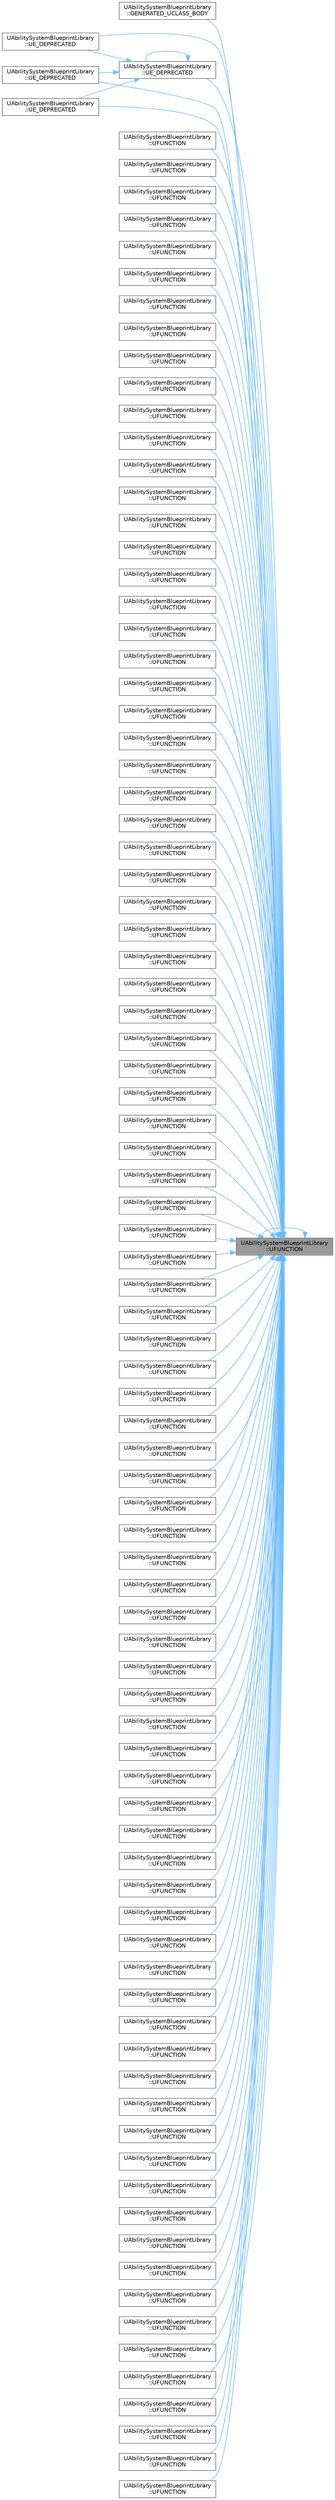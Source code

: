 digraph "UAbilitySystemBlueprintLibrary::UFUNCTION"
{
 // INTERACTIVE_SVG=YES
 // LATEX_PDF_SIZE
  bgcolor="transparent";
  edge [fontname=Helvetica,fontsize=10,labelfontname=Helvetica,labelfontsize=10];
  node [fontname=Helvetica,fontsize=10,shape=box,height=0.2,width=0.4];
  rankdir="RL";
  Node1 [id="Node000001",label="UAbilitySystemBlueprintLibrary\l::UFUNCTION",height=0.2,width=0.4,color="gray40", fillcolor="grey60", style="filled", fontcolor="black",tooltip="This function can be used to trigger an ability on the actor in question with useful payload data."];
  Node1 -> Node2 [id="edge1_Node000001_Node000002",dir="back",color="steelblue1",style="solid",tooltip=" "];
  Node2 [id="Node000002",label="UAbilitySystemBlueprintLibrary\l::GENERATED_UCLASS_BODY",height=0.2,width=0.4,color="grey40", fillcolor="white", style="filled",URL="$da/d9d/classUAbilitySystemBlueprintLibrary.html#ad566eababe5eaa3307d86f24308e0498",tooltip="Tries to find an ability system component on the actor, will use AbilitySystemInterface or fall back ..."];
  Node1 -> Node3 [id="edge2_Node000001_Node000003",dir="back",color="steelblue1",style="solid",tooltip=" "];
  Node3 [id="Node000003",label="UAbilitySystemBlueprintLibrary\l::UE_DEPRECATED",height=0.2,width=0.4,color="grey40", fillcolor="white", style="filled",URL="$da/d9d/classUAbilitySystemBlueprintLibrary.html#a99a570c46d326ab95320123e9ef4ddaf",tooltip="Adds LinkedGameplayEffect to SpecHandles."];
  Node1 -> Node4 [id="edge3_Node000001_Node000004",dir="back",color="steelblue1",style="solid",tooltip=" "];
  Node4 [id="Node000004",label="UAbilitySystemBlueprintLibrary\l::UE_DEPRECATED",height=0.2,width=0.4,color="grey40", fillcolor="white", style="filled",URL="$da/d9d/classUAbilitySystemBlueprintLibrary.html#afe87dbd8592739f24f4e5cad8984240e",tooltip="Adds LinkedGameplayEffectSpec to SpecHandles."];
  Node1 -> Node5 [id="edge4_Node000001_Node000005",dir="back",color="steelblue1",style="solid",tooltip=" "];
  Node5 [id="Node000005",label="UAbilitySystemBlueprintLibrary\l::UE_DEPRECATED",height=0.2,width=0.4,color="grey40", fillcolor="white", style="filled",URL="$da/d9d/classUAbilitySystemBlueprintLibrary.html#aa4ac486202db296286f0ad7d5689206b",tooltip="Returns handles for all Linked GE Specs that SpecHandle may apply."];
  Node1 -> Node6 [id="edge5_Node000001_Node000006",dir="back",color="steelblue1",style="solid",tooltip=" "];
  Node6 [id="Node000006",label="UAbilitySystemBlueprintLibrary\l::UE_DEPRECATED",height=0.2,width=0.4,color="grey40", fillcolor="white", style="filled",URL="$da/d9d/classUAbilitySystemBlueprintLibrary.html#a921dc6a242519c939076e4bb37f01d67",tooltip="Create a spec handle, filling out all fields."];
  Node6 -> Node3 [id="edge6_Node000006_Node000003",dir="back",color="steelblue1",style="solid",tooltip=" "];
  Node6 -> Node4 [id="edge7_Node000006_Node000004",dir="back",color="steelblue1",style="solid",tooltip=" "];
  Node6 -> Node5 [id="edge8_Node000006_Node000005",dir="back",color="steelblue1",style="solid",tooltip=" "];
  Node6 -> Node6 [id="edge9_Node000006_Node000006",dir="back",color="steelblue1",style="solid",tooltip=" "];
  Node1 -> Node7 [id="edge10_Node000001_Node000007",dir="back",color="steelblue1",style="solid",tooltip=" "];
  Node7 [id="Node000007",label="UAbilitySystemBlueprintLibrary\l::UFUNCTION",height=0.2,width=0.4,color="grey40", fillcolor="white", style="filled",URL="$da/d9d/classUAbilitySystemBlueprintLibrary.html#acb45907dc9b61cfd7dc3bffb4fe869c2",tooltip="Simple inequality operator for gameplay attributes."];
  Node1 -> Node8 [id="edge11_Node000001_Node000008",dir="back",color="steelblue1",style="solid",tooltip=" "];
  Node8 [id="Node000008",label="UAbilitySystemBlueprintLibrary\l::UFUNCTION",height=0.2,width=0.4,color="grey40", fillcolor="white", style="filled",URL="$da/d9d/classUAbilitySystemBlueprintLibrary.html#a57e228a9a7e11e5ab9b69172f08f0fdd",tooltip="Create a spec handle, filling out all fields."];
  Node1 -> Node9 [id="edge12_Node000001_Node000009",dir="back",color="steelblue1",style="solid",tooltip=" "];
  Node9 [id="Node000009",label="UAbilitySystemBlueprintLibrary\l::UFUNCTION",height=0.2,width=0.4,color="grey40", fillcolor="white", style="filled",URL="$da/d9d/classUAbilitySystemBlueprintLibrary.html#a8f3e9184454b1981394785eb8abb1964",tooltip="Returns actor stored in the Effect Context used by this cue."];
  Node1 -> Node10 [id="edge13_Node000001_Node000010",dir="back",color="steelblue1",style="solid",tooltip=" "];
  Node10 [id="Node000010",label="UAbilitySystemBlueprintLibrary\l::UFUNCTION",height=0.2,width=0.4,color="grey40", fillcolor="white", style="filled",URL="$da/d9d/classUAbilitySystemBlueprintLibrary.html#a9def0621fc1a59ed28e98577a5ca0b24",tooltip="Gets the instigating actor (that holds the ability system component) of the GameplayCue."];
  Node1 -> Node11 [id="edge14_Node000001_Node000011",dir="back",color="steelblue1",style="solid",tooltip=" "];
  Node11 [id="Node000011",label="UAbilitySystemBlueprintLibrary\l::UFUNCTION",height=0.2,width=0.4,color="grey40", fillcolor="white", style="filled",URL="$da/d9d/classUAbilitySystemBlueprintLibrary.html#ab7b5797ae98fd5a55d3bbb124d1f97ee",tooltip="Manually adds a set of tags to a given actor, and optionally replicates them."];
  Node1 -> Node12 [id="edge15_Node000001_Node000012",dir="back",color="steelblue1",style="solid",tooltip=" "];
  Node12 [id="Node000012",label="UAbilitySystemBlueprintLibrary\l::UFUNCTION",height=0.2,width=0.4,color="grey40", fillcolor="white", style="filled",URL="$da/d9d/classUAbilitySystemBlueprintLibrary.html#a284dbb8d38c34f9d214351e5e2be8f3c",tooltip="Returns true if the aggregated source and target tags from the effect spec meets the tag requirements..."];
  Node1 -> Node13 [id="edge16_Node000001_Node000013",dir="back",color="steelblue1",style="solid",tooltip=" "];
  Node13 [id="Node000013",label="UAbilitySystemBlueprintLibrary\l::UFUNCTION",height=0.2,width=0.4,color="grey40", fillcolor="white", style="filled",URL="$da/d9d/classUAbilitySystemBlueprintLibrary.html#ab08dccec218abf6a96f713c372c14027",tooltip="Returns true if the given TargetData has the actor passed in targeted."];
  Node1 -> Node14 [id="edge17_Node000001_Node000014",dir="back",color="steelblue1",style="solid",tooltip=" "];
  Node14 [id="Node000014",label="UAbilitySystemBlueprintLibrary\l::UFUNCTION",height=0.2,width=0.4,color="grey40", fillcolor="white", style="filled",URL="$da/d9d/classUAbilitySystemBlueprintLibrary.html#a63b4bb69138226e5cfd15c67ad32d459",tooltip="Gets the best normalized effect direction for this gameplay cue."];
  Node1 -> Node15 [id="edge18_Node000001_Node000015",dir="back",color="steelblue1",style="solid",tooltip=" "];
  Node15 [id="Node000015",label="UAbilitySystemBlueprintLibrary\l::UFUNCTION",height=0.2,width=0.4,color="grey40", fillcolor="white", style="filled",URL="$da/d9d/classUAbilitySystemBlueprintLibrary.html#ae80a3a0781e2ff23260771ff2a609ca9",tooltip="Gets the best end location and normal for this gameplay cue."];
  Node1 -> Node16 [id="edge19_Node000001_Node000016",dir="back",color="steelblue1",style="solid",tooltip=" "];
  Node16 [id="Node000016",label="UAbilitySystemBlueprintLibrary\l::UFUNCTION",height=0.2,width=0.4,color="grey40", fillcolor="white", style="filled",URL="$da/d9d/classUAbilitySystemBlueprintLibrary.html#a7b965b3865bbd86575328ec4e8ee189a",tooltip="Checks if the effect context has a hit reslt stored inside."];
  Node1 -> Node17 [id="edge20_Node000001_Node000017",dir="back",color="steelblue1",style="solid",tooltip=" "];
  Node17 [id="Node000017",label="UAbilitySystemBlueprintLibrary\l::UFUNCTION",height=0.2,width=0.4,color="grey40", fillcolor="white", style="filled",URL="$da/d9d/classUAbilitySystemBlueprintLibrary.html#a2ff85fd5427fe354437a9b5e6cf7ea24",tooltip="Returns true if the ability system component that spawned this cue is locally controlled."];
  Node1 -> Node18 [id="edge21_Node000001_Node000018",dir="back",color="steelblue1",style="solid",tooltip=" "];
  Node18 [id="Node000018",label="UAbilitySystemBlueprintLibrary\l::UFUNCTION",height=0.2,width=0.4,color="grey40", fillcolor="white", style="filled",URL="$da/d9d/classUAbilitySystemBlueprintLibrary.html#ad4ed59cc1326a951ec41b2b96a373f22",tooltip="Returns true if the ability system component that spawned this cue is locally controlled and a player..."];
  Node1 -> Node19 [id="edge22_Node000001_Node000019",dir="back",color="steelblue1",style="solid",tooltip=" "];
  Node19 [id="Node000019",label="UAbilitySystemBlueprintLibrary\l::UFUNCTION",height=0.2,width=0.4,color="grey40", fillcolor="white", style="filled",URL="$da/d9d/classUAbilitySystemBlueprintLibrary.html#a35a82441d76b478fb012935fc7a2b4c0",tooltip="Returns true if the attribute actually exists."];
  Node1 -> Node20 [id="edge23_Node000001_Node000020",dir="back",color="steelblue1",style="solid",tooltip=" "];
  Node20 [id="Node000020",label="UAbilitySystemBlueprintLibrary\l::UFUNCTION",height=0.2,width=0.4,color="grey40", fillcolor="white", style="filled",URL="$da/d9d/classUAbilitySystemBlueprintLibrary.html#aee70f98d9d906585d75455e34fca630a",tooltip="Manually removes a set of tags from a given actor, with optional replication."];
  Node1 -> Node21 [id="edge24_Node000001_Node000021",dir="back",color="steelblue1",style="solid",tooltip=" "];
  Node21 [id="Node000021",label="UAbilitySystemBlueprintLibrary\l::UFUNCTION",height=0.2,width=0.4,color="grey40", fillcolor="white", style="filled",URL="$da/d9d/classUAbilitySystemBlueprintLibrary.html#a5e197f88cebc855fa49b4cfe8d859573",tooltip="Returns true if the given TargetData has at least 1 actor targeted."];
  Node1 -> Node22 [id="edge25_Node000001_Node000022",dir="back",color="steelblue1",style="solid",tooltip=" "];
  Node22 [id="Node000022",label="UAbilitySystemBlueprintLibrary\l::UFUNCTION",height=0.2,width=0.4,color="grey40", fillcolor="white", style="filled",URL="$da/d9d/classUAbilitySystemBlueprintLibrary.html#a113b547a1a56d36964ac9c1c0a5791ae",tooltip="Returns true if the target data has an end point."];
  Node1 -> Node23 [id="edge26_Node000001_Node000023",dir="back",color="steelblue1",style="solid",tooltip=" "];
  Node23 [id="Node000023",label="UAbilitySystemBlueprintLibrary\l::UFUNCTION",height=0.2,width=0.4,color="grey40", fillcolor="white", style="filled",URL="$da/d9d/classUAbilitySystemBlueprintLibrary.html#ad31ddba3ba4d462ac6c3f5e44355ffb6",tooltip="Returns true if the target data has a hit result."];
  Node1 -> Node24 [id="edge27_Node000001_Node000024",dir="back",color="steelblue1",style="solid",tooltip=" "];
  Node24 [id="Node000024",label="UAbilitySystemBlueprintLibrary\l::UFUNCTION",height=0.2,width=0.4,color="grey40", fillcolor="white", style="filled",URL="$da/d9d/classUAbilitySystemBlueprintLibrary.html#aadb7e243979c83948ad8355c04a419c0",tooltip="Returns true if the target data has an origin."];
  Node1 -> Node25 [id="edge28_Node000001_Node000025",dir="back",color="steelblue1",style="solid",tooltip=" "];
  Node25 [id="Node000025",label="UAbilitySystemBlueprintLibrary\l::UFUNCTION",height=0.2,width=0.4,color="grey40", fillcolor="white", style="filled",URL="$da/d9d/classUAbilitySystemBlueprintLibrary.html#a38df2b636e2c6fb93bdb15c5ae90540d",tooltip="Provides the Gameplay Ability object associated with an Ability Spec Handle This can be either an ins..."];
  Node1 -> Node26 [id="edge29_Node000001_Node000026",dir="back",color="steelblue1",style="solid",tooltip=" "];
  Node26 [id="Node000026",label="UAbilitySystemBlueprintLibrary\l::UFUNCTION",height=0.2,width=0.4,color="grey40", fillcolor="white", style="filled",URL="$da/d9d/classUAbilitySystemBlueprintLibrary.html#ac400823b2b9fb9d4ded7ddfd78e009ff",tooltip="Returns the Gameplay Effect CDO from an active handle."];
  Node1 -> Node27 [id="edge30_Node000001_Node000027",dir="back",color="steelblue1",style="solid",tooltip=" "];
  Node27 [id="Node000027",label="UAbilitySystemBlueprintLibrary\l::UFUNCTION",height=0.2,width=0.4,color="grey40", fillcolor="white", style="filled",URL="$da/d9d/classUAbilitySystemBlueprintLibrary.html#acb7b4919b6244ef29f50a9810681a985",tooltip="Creates single actor target data."];
  Node1 -> Node28 [id="edge31_Node000001_Node000028",dir="back",color="steelblue1",style="solid",tooltip=" "];
  Node28 [id="Node000028",label="UAbilitySystemBlueprintLibrary\l::UFUNCTION",height=0.2,width=0.4,color="grey40", fillcolor="white", style="filled",URL="$da/d9d/classUAbilitySystemBlueprintLibrary.html#a5d0d677754ce429982177a67451a182b",tooltip="Creates actor array target data."];
  Node1 -> Node29 [id="edge32_Node000001_Node000029",dir="back",color="steelblue1",style="solid",tooltip=" "];
  Node29 [id="Node000029",label="UAbilitySystemBlueprintLibrary\l::UFUNCTION",height=0.2,width=0.4,color="grey40", fillcolor="white", style="filled",URL="$da/d9d/classUAbilitySystemBlueprintLibrary.html#ae25846822084394c7f14f2906f0a0515",tooltip="Creates a target data with a single hit result."];
  Node1 -> Node30 [id="edge33_Node000001_Node000030",dir="back",color="steelblue1",style="solid",tooltip=" "];
  Node30 [id="Node000030",label="UAbilitySystemBlueprintLibrary\l::UFUNCTION",height=0.2,width=0.4,color="grey40", fillcolor="white", style="filled",URL="$da/d9d/classUAbilitySystemBlueprintLibrary.html#a5867c148ebaaacb0b51bbd172883b5c8",tooltip="Creates a target data with a source and destination location."];
  Node1 -> Node31 [id="edge34_Node000001_Node000031",dir="back",color="steelblue1",style="solid",tooltip=" "];
  Node31 [id="Node000031",label="UAbilitySystemBlueprintLibrary\l::UFUNCTION",height=0.2,width=0.4,color="grey40", fillcolor="white", style="filled",URL="$da/d9d/classUAbilitySystemBlueprintLibrary.html#a5bbb79c6291d7dba61030a60265354ea",tooltip="Copies targets from HandleToAdd to TargetHandle."];
  Node1 -> Node32 [id="edge35_Node000001_Node000032",dir="back",color="steelblue1",style="solid",tooltip=" "];
  Node32 [id="Node000032",label="UAbilitySystemBlueprintLibrary\l::UFUNCTION",height=0.2,width=0.4,color="grey40", fillcolor="white", style="filled",URL="$da/d9d/classUAbilitySystemBlueprintLibrary.html#a733a5c30ad89ebbdd632165aa696781a",tooltip="Create a new target data handle with filtration performed on the data."];
  Node1 -> Node33 [id="edge36_Node000001_Node000033",dir="back",color="steelblue1",style="solid",tooltip=" "];
  Node33 [id="Node000033",label="UAbilitySystemBlueprintLibrary\l::UFUNCTION",height=0.2,width=0.4,color="grey40", fillcolor="white", style="filled",URL="$da/d9d/classUAbilitySystemBlueprintLibrary.html#aaeb9debad66b2d62acc6b69209160620",tooltip="Gets the GameplayEffectSpec's effect context handle."];
  Node1 -> Node34 [id="edge37_Node000001_Node000034",dir="back",color="steelblue1",style="solid",tooltip=" "];
  Node34 [id="Node000034",label="UAbilitySystemBlueprintLibrary\l::UFUNCTION",height=0.2,width=0.4,color="grey40", fillcolor="white", style="filled",URL="$da/d9d/classUAbilitySystemBlueprintLibrary.html#a3605cd6f88db98eee1bb2b009246ccb5",tooltip="Adds NewGameplayTag to this instance of the effect."];
  Node1 -> Node35 [id="edge38_Node000001_Node000035",dir="back",color="steelblue1",style="solid",tooltip=" "];
  Node35 [id="Node000035",label="UAbilitySystemBlueprintLibrary\l::UFUNCTION",height=0.2,width=0.4,color="grey40", fillcolor="white", style="filled",URL="$da/d9d/classUAbilitySystemBlueprintLibrary.html#a635b99299324ebd49105ee517c0edf69",tooltip="Adds NewGameplayTags to this instance of the effect."];
  Node1 -> Node36 [id="edge39_Node000001_Node000036",dir="back",color="steelblue1",style="solid",tooltip=" "];
  Node36 [id="Node000036",label="UAbilitySystemBlueprintLibrary\l::UFUNCTION",height=0.2,width=0.4,color="grey40", fillcolor="white", style="filled",URL="$da/d9d/classUAbilitySystemBlueprintLibrary.html#a69bfd04db92f3526714f0ba1ce3ae520",tooltip="This instance of the effect will now grant NewGameplayTag to the object that this effect is applied t..."];
  Node1 -> Node37 [id="edge40_Node000001_Node000037",dir="back",color="steelblue1",style="solid",tooltip=" "];
  Node37 [id="Node000037",label="UAbilitySystemBlueprintLibrary\l::UFUNCTION",height=0.2,width=0.4,color="grey40", fillcolor="white", style="filled",URL="$da/d9d/classUAbilitySystemBlueprintLibrary.html#aa72d9be433613cb90e97a0125c895ba7",tooltip="This instance of the effect will now grant NewGameplayTags to the object that this effect is applied ..."];
  Node1 -> Node38 [id="edge41_Node000001_Node000038",dir="back",color="steelblue1",style="solid",tooltip=" "];
  Node38 [id="Node000038",label="UAbilitySystemBlueprintLibrary\l::UFUNCTION",height=0.2,width=0.4,color="grey40", fillcolor="white", style="filled",URL="$da/d9d/classUAbilitySystemBlueprintLibrary.html#ac85432a0beed000ffcd566ddb1b67dda",tooltip="Sets a raw name Set By Caller magnitude value, the tag version should normally be used."];
  Node1 -> Node39 [id="edge42_Node000001_Node000039",dir="back",color="steelblue1",style="solid",tooltip=" "];
  Node39 [id="Node000039",label="UAbilitySystemBlueprintLibrary\l::UFUNCTION",height=0.2,width=0.4,color="grey40", fillcolor="white", style="filled",URL="$da/d9d/classUAbilitySystemBlueprintLibrary.html#a07b9415bf0e753ac998452aefe050dcc",tooltip="Create a spec handle, cloning another."];
  Node1 -> Node40 [id="edge43_Node000001_Node000040",dir="back",color="steelblue1",style="solid",tooltip=" "];
  Node40 [id="Node000040",label="UAbilitySystemBlueprintLibrary\l::UFUNCTION",height=0.2,width=0.4,color="grey40", fillcolor="white", style="filled",URL="$da/d9d/classUAbilitySystemBlueprintLibrary.html#a626eec43070b19e4f3c72f3bac4b5c93",tooltip="Manually sets the duration on a specific effect."];
  Node1 -> Node41 [id="edge44_Node000001_Node000041",dir="back",color="steelblue1",style="solid",tooltip=" "];
  Node41 [id="Node000041",label="UAbilitySystemBlueprintLibrary\l::UFUNCTION",height=0.2,width=0.4,color="grey40", fillcolor="white", style="filled",URL="$da/d9d/classUAbilitySystemBlueprintLibrary.html#a7ff3ca3210ca8c53dca0445078a6c240",tooltip="Sets the GameplayEffectSpec's StackCount to the specified amount (prior to applying)"];
  Node1 -> Node42 [id="edge45_Node000001_Node000042",dir="back",color="steelblue1",style="solid",tooltip=" "];
  Node42 [id="Node000042",label="UAbilitySystemBlueprintLibrary\l::UFUNCTION",height=0.2,width=0.4,color="grey40", fillcolor="white", style="filled",URL="$da/d9d/classUAbilitySystemBlueprintLibrary.html#aa215624054633e31768b88ad63f04608",tooltip="Sets the GameplayEffectSpec's StackCount to the max stack count defined in the GameplayEffect definit..."];
  Node1 -> Node43 [id="edge46_Node000001_Node000043",dir="back",color="steelblue1",style="solid",tooltip=" "];
  Node43 [id="Node000043",label="UAbilitySystemBlueprintLibrary\l::UFUNCTION",height=0.2,width=0.4,color="grey40", fillcolor="white", style="filled",URL="$da/d9d/classUAbilitySystemBlueprintLibrary.html#a1c782ac5512df5598b384ad8acc7050f",tooltip="Create a handle for filtering target data, filling out all fields."];
  Node1 -> Node44 [id="edge47_Node000001_Node000044",dir="back",color="steelblue1",style="solid",tooltip=" "];
  Node44 [id="Node000044",label="UAbilitySystemBlueprintLibrary\l::UFUNCTION",height=0.2,width=0.4,color="grey40", fillcolor="white", style="filled",URL="$da/d9d/classUAbilitySystemBlueprintLibrary.html#af53106b98bd28f5fe8fea61bb5835862",tooltip="Returns a hit result stored in the effect context if valid."];
  Node1 -> Node45 [id="edge48_Node000001_Node000045",dir="back",color="steelblue1",style="solid",tooltip=" "];
  Node45 [id="Node000045",label="UAbilitySystemBlueprintLibrary\l::UFUNCTION",height=0.2,width=0.4,color="grey40", fillcolor="white", style="filled",URL="$da/d9d/classUAbilitySystemBlueprintLibrary.html#a9fab0f1895f13e91b1aa23457f83eec0",tooltip="Returns the hit result for a given index if it exists."];
  Node1 -> Node46 [id="edge49_Node000001_Node000046",dir="back",color="steelblue1",style="solid",tooltip=" "];
  Node46 [id="Node000046",label="UAbilitySystemBlueprintLibrary\l::UFUNCTION",height=0.2,width=0.4,color="grey40", fillcolor="white", style="filled",URL="$da/d9d/classUAbilitySystemBlueprintLibrary.html#a2e4ac00fbb7199f253c615e494cb2031",tooltip="Returns the value of Attribute from the ability system component AbilitySystem after evaluating it wi..."];
  Node1 -> Node47 [id="edge50_Node000001_Node000047",dir="back",color="steelblue1",style="solid",tooltip=" "];
  Node47 [id="Node000047",label="UAbilitySystemBlueprintLibrary\l::UFUNCTION",height=0.2,width=0.4,color="grey40", fillcolor="white", style="filled",URL="$da/d9d/classUAbilitySystemBlueprintLibrary.html#a67290436b9094b336541d663cb5f7482",tooltip="Returns the value of Attribute from the ability system component AbilitySystem after evaluating it wi..."];
  Node1 -> Node48 [id="edge51_Node000001_Node000048",dir="back",color="steelblue1",style="solid",tooltip=" "];
  Node48 [id="Node000048",label="UAbilitySystemBlueprintLibrary\l::UFUNCTION",height=0.2,width=0.4,color="grey40", fillcolor="white", style="filled",URL="$da/d9d/classUAbilitySystemBlueprintLibrary.html#a3b29618e85cf736c903871c1f11067b7",tooltip="Returns the expected end time (when we think the GE will expire) for a given GameplayEffect (note som..."];
  Node1 -> Node49 [id="edge52_Node000001_Node000049",dir="back",color="steelblue1",style="solid",tooltip=" "];
  Node49 [id="Node000049",label="UAbilitySystemBlueprintLibrary\l::UFUNCTION",height=0.2,width=0.4,color="grey40", fillcolor="white", style="filled",URL="$da/d9d/classUAbilitySystemBlueprintLibrary.html#a2b80c11df9432be4679a3b9d4b38992d",tooltip="Returns the start time (time which the GE was added) for a given GameplayEffect."];
  Node1 -> Node50 [id="edge53_Node000001_Node000050",dir="back",color="steelblue1",style="solid",tooltip=" "];
  Node50 [id="Node000050",label="UAbilitySystemBlueprintLibrary\l::UFUNCTION",height=0.2,width=0.4,color="grey40", fillcolor="white", style="filled",URL="$da/d9d/classUAbilitySystemBlueprintLibrary.html#a813e47855f448fb84996fa926d1dd6d2",tooltip="Returns the total duration for a given GameplayEffect."];
  Node1 -> Node51 [id="edge54_Node000001_Node000051",dir="back",color="steelblue1",style="solid",tooltip=" "];
  Node51 [id="Node000051",label="UAbilitySystemBlueprintLibrary\l::UFUNCTION",height=0.2,width=0.4,color="grey40", fillcolor="white", style="filled",URL="$da/d9d/classUAbilitySystemBlueprintLibrary.html#a08db251450f1d82c10567f00018a3bce",tooltip="Returns the value of Attribute from the ability system component belonging to Actor."];
  Node1 -> Node52 [id="edge55_Node000001_Node000052",dir="back",color="steelblue1",style="solid",tooltip=" "];
  Node52 [id="Node000052",label="UAbilitySystemBlueprintLibrary\l::UFUNCTION",height=0.2,width=0.4,color="grey40", fillcolor="white", style="filled",URL="$da/d9d/classUAbilitySystemBlueprintLibrary.html#aacf41aaaf8e31825349ce1b3d7a22420",tooltip="Returns the base value of Attribute from the ability system component belonging to Actor."];
  Node1 -> Node53 [id="edge56_Node000001_Node000053",dir="back",color="steelblue1",style="solid",tooltip=" "];
  Node53 [id="Node000053",label="UAbilitySystemBlueprintLibrary\l::UFUNCTION",height=0.2,width=0.4,color="grey40", fillcolor="white", style="filled",URL="$da/d9d/classUAbilitySystemBlueprintLibrary.html#a023d60b793f8671ae2568f847e21b652",tooltip="Returns the base value of Attribute from the ability system component AbilitySystemComponent."];
  Node1 -> Node54 [id="edge57_Node000001_Node000054",dir="back",color="steelblue1",style="solid",tooltip=" "];
  Node54 [id="Node000054",label="UAbilitySystemBlueprintLibrary\l::UFUNCTION",height=0.2,width=0.4,color="grey40", fillcolor="white", style="filled",URL="$da/d9d/classUAbilitySystemBlueprintLibrary.html#adeb1382d5234d297d91926c798290240",tooltip="Returns the value of Attribute from the ability system component AbilitySystem."];
  Node1 -> Node55 [id="edge58_Node000001_Node000055",dir="back",color="steelblue1",style="solid",tooltip=" "];
  Node55 [id="Node000055",label="UAbilitySystemBlueprintLibrary\l::UFUNCTION",height=0.2,width=0.4,color="grey40", fillcolor="white", style="filled",URL="$da/d9d/classUAbilitySystemBlueprintLibrary.html#a819b0844e300d54211848f440b08b7e0",tooltip="Gets the magnitude of change for an attribute on an APPLIED GameplayEffectSpec."];
  Node1 -> Node56 [id="edge59_Node000001_Node000056",dir="back",color="steelblue1",style="solid",tooltip=" "];
  Node56 [id="Node000056",label="UAbilitySystemBlueprintLibrary\l::UFUNCTION",height=0.2,width=0.4,color="grey40", fillcolor="white", style="filled",URL="$da/d9d/classUAbilitySystemBlueprintLibrary.html#afee5864685003ca640649661adcec23f",tooltip="Returns FString representation of a gameplay attribute's set class and name, in the form of AttrSetNa..."];
  Node1 -> Node57 [id="edge60_Node000001_Node000057",dir="back",color="steelblue1",style="solid",tooltip=" "];
  Node57 [id="Node000057",label="UAbilitySystemBlueprintLibrary\l::UFUNCTION",height=0.2,width=0.4,color="grey40", fillcolor="white", style="filled",URL="$da/d9d/classUAbilitySystemBlueprintLibrary.html#a67de7b06a69fc354962e705a1b3e3a62",tooltip="Gets instigating world location."];
  Node1 -> Node58 [id="edge61_Node000001_Node000058",dir="back",color="steelblue1",style="solid",tooltip=" "];
  Node58 [id="Node000058",label="UAbilitySystemBlueprintLibrary\l::UFUNCTION",height=0.2,width=0.4,color="grey40", fillcolor="white", style="filled",URL="$da/d9d/classUAbilitySystemBlueprintLibrary.html#aa7582cb1c6fa281991d8bb7da844bd7d",tooltip="Returns the end point transform for a given index if it exists."];
  Node1 -> Node59 [id="edge62_Node000001_Node000059",dir="back",color="steelblue1",style="solid",tooltip=" "];
  Node59 [id="Node000059",label="UAbilitySystemBlueprintLibrary\l::UFUNCTION",height=0.2,width=0.4,color="grey40", fillcolor="white", style="filled",URL="$da/d9d/classUAbilitySystemBlueprintLibrary.html#a785e8d89561b285863c88da0cfbd3457",tooltip="Returns the origin for a given index if it exists."];
  Node1 -> Node60 [id="edge63_Node000001_Node000060",dir="back",color="steelblue1",style="solid",tooltip=" "];
  Node60 [id="Node000060",label="UAbilitySystemBlueprintLibrary\l::UFUNCTION",height=0.2,width=0.4,color="grey40", fillcolor="white", style="filled",URL="$da/d9d/classUAbilitySystemBlueprintLibrary.html#ab214c113cf817fe1bb3ad5eb6eaf88a4",tooltip="Gets instigating world location."];
  Node1 -> Node61 [id="edge64_Node000001_Node000061",dir="back",color="steelblue1",style="solid",tooltip=" "];
  Node61 [id="Node000061",label="UAbilitySystemBlueprintLibrary\l::UFUNCTION",height=0.2,width=0.4,color="grey40", fillcolor="white", style="filled",URL="$da/d9d/classUAbilitySystemBlueprintLibrary.html#a8ede5414279b346c833d61ea95472917",tooltip="Returns the end point for a given index if it exists."];
  Node1 -> Node62 [id="edge65_Node000001_Node000062",dir="back",color="steelblue1",style="solid",tooltip=" "];
  Node62 [id="Node000062",label="UAbilitySystemBlueprintLibrary\l::UFUNCTION",height=0.2,width=0.4,color="grey40", fillcolor="white", style="filled",URL="$da/d9d/classUAbilitySystemBlueprintLibrary.html#a48f07d91dee7f5381efda765438025bc",tooltip="Returns current stack count of an active Gameplay Effect."];
  Node1 -> Node63 [id="edge66_Node000001_Node000063",dir="back",color="steelblue1",style="solid",tooltip=" "];
  Node63 [id="Node000063",label="UAbilitySystemBlueprintLibrary\l::UFUNCTION",height=0.2,width=0.4,color="grey40", fillcolor="white", style="filled",URL="$da/d9d/classUAbilitySystemBlueprintLibrary.html#ac231883b70d2748e95ad6be25211e442",tooltip="Returns stack limit count of an active Gameplay Effect."];
  Node1 -> Node64 [id="edge67_Node000001_Node000064",dir="back",color="steelblue1",style="solid",tooltip=" "];
  Node64 [id="Node000064",label="UAbilitySystemBlueprintLibrary\l::UFUNCTION",height=0.2,width=0.4,color="grey40", fillcolor="white", style="filled",URL="$da/d9d/classUAbilitySystemBlueprintLibrary.html#a2e2b1534a158dd7ed662aaf316bf6652",tooltip="Returns number of actors stored in the Effect Context used by this cue."];
  Node1 -> Node65 [id="edge68_Node000001_Node000065",dir="back",color="steelblue1",style="solid",tooltip=" "];
  Node65 [id="Node000065",label="UAbilitySystemBlueprintLibrary\l::UFUNCTION",height=0.2,width=0.4,color="grey40", fillcolor="white", style="filled",URL="$da/d9d/classUAbilitySystemBlueprintLibrary.html#a37c67290cb9ba317657566def9dde4f3",tooltip="Returns number of target data objects, not necessarily number of distinct targets."];
  Node1 -> Node66 [id="edge69_Node000001_Node000066",dir="back",color="steelblue1",style="solid",tooltip=" "];
  Node66 [id="Node000066",label="UAbilitySystemBlueprintLibrary\l::UFUNCTION",height=0.2,width=0.4,color="grey40", fillcolor="white", style="filled",URL="$da/d9d/classUAbilitySystemBlueprintLibrary.html#af99c1578a75694751c6a17eb590b72f0",tooltip="Returns all actors targeted, for a given index."];
  Node1 -> Node67 [id="edge70_Node000001_Node000067",dir="back",color="steelblue1",style="solid",tooltip=" "];
  Node67 [id="Node000067",label="UAbilitySystemBlueprintLibrary\l::UFUNCTION",height=0.2,width=0.4,color="grey40", fillcolor="white", style="filled",URL="$da/d9d/classUAbilitySystemBlueprintLibrary.html#a7dd764fe9e999c8e7970fe711c925889",tooltip="Returns all actors targeted."];
  Node1 -> Node68 [id="edge71_Node000001_Node000068",dir="back",color="steelblue1",style="solid",tooltip=" "];
  Node68 [id="Node000068",label="UAbilitySystemBlueprintLibrary\l::UFUNCTION",height=0.2,width=0.4,color="grey40", fillcolor="white", style="filled",URL="$da/d9d/classUAbilitySystemBlueprintLibrary.html#ace3c75225d306e0ca2dd24a5195824fe",tooltip="Forwards the gameplay cue to another gameplay cue interface object."];
  Node1 -> Node69 [id="edge72_Node000001_Node000069",dir="back",color="steelblue1",style="solid",tooltip=" "];
  Node69 [id="Node000069",label="UAbilitySystemBlueprintLibrary\l::UFUNCTION",height=0.2,width=0.4,color="grey40", fillcolor="white", style="filled",URL="$da/d9d/classUAbilitySystemBlueprintLibrary.html#a12dbecc504943591d5c904fbe9a614bb",tooltip="Unbinds the event wrapper tag change event bound via a BindEventWrapper<to gameplay tag(s)> method th..."];
  Node1 -> Node70 [id="edge73_Node000001_Node000070",dir="back",color="steelblue1",style="solid",tooltip=" "];
  Node70 [id="Node000070",label="UAbilitySystemBlueprintLibrary\l::UFUNCTION",height=0.2,width=0.4,color="grey40", fillcolor="white", style="filled",URL="$da/d9d/classUAbilitySystemBlueprintLibrary.html#a740773b9e2ea49c69f25091c6f744981",tooltip="Unbinds the event wrapper tag change event bound via a BindEventWrapper<to gameplay tag(s)> method th..."];
  Node1 -> Node71 [id="edge74_Node000001_Node000071",dir="back",color="steelblue1",style="solid",tooltip=" "];
  Node71 [id="Node000071",label="UAbilitySystemBlueprintLibrary\l::UFUNCTION",height=0.2,width=0.4,color="grey40", fillcolor="white", style="filled",URL="$da/d9d/classUAbilitySystemBlueprintLibrary.html#a3af5ad035866eb3e822510102959ae29",tooltip="Gets the physical actor that caused the effect, possibly a projectile or weapon."];
  Node1 -> Node72 [id="edge75_Node000001_Node000072",dir="back",color="steelblue1",style="solid",tooltip=" "];
  Node72 [id="Node000072",label="UAbilitySystemBlueprintLibrary\l::UFUNCTION",height=0.2,width=0.4,color="grey40", fillcolor="white", style="filled",URL="$da/d9d/classUAbilitySystemBlueprintLibrary.html#a66165dce49bc832bc9d8b2c31a17b694",tooltip="Gets the instigating actor (that holds the ability system component) of the EffectContext."];
  Node1 -> Node73 [id="edge76_Node000001_Node000073",dir="back",color="steelblue1",style="solid",tooltip=" "];
  Node73 [id="Node000073",label="UAbilitySystemBlueprintLibrary\l::UFUNCTION",height=0.2,width=0.4,color="grey40", fillcolor="white", style="filled",URL="$da/d9d/classUAbilitySystemBlueprintLibrary.html#a02a28e5e312d4159e4aefe73290a19f6",tooltip="Gets the original instigator actor that started the chain of events to cause this effect."];
  Node1 -> Node74 [id="edge77_Node000001_Node000074",dir="back",color="steelblue1",style="solid",tooltip=" "];
  Node74 [id="Node000074",label="UAbilitySystemBlueprintLibrary\l::UFUNCTION",height=0.2,width=0.4,color="grey40", fillcolor="white", style="filled",URL="$da/d9d/classUAbilitySystemBlueprintLibrary.html#a3009dd0068a38aa1d64a3601c3494694",tooltip="Returns true if there is a valid hit result inside the effect context."];
  Node1 -> Node75 [id="edge78_Node000001_Node000075",dir="back",color="steelblue1",style="solid",tooltip=" "];
  Node75 [id="Node000075",label="UAbilitySystemBlueprintLibrary\l::UFUNCTION",height=0.2,width=0.4,color="grey40", fillcolor="white", style="filled",URL="$da/d9d/classUAbilitySystemBlueprintLibrary.html#a5576eeaf693ed2976e915952b5d4810e",tooltip="Returns true if the ability system component that instigated this is locally controlled."];
  Node1 -> Node76 [id="edge79_Node000001_Node000076",dir="back",color="steelblue1",style="solid",tooltip=" "];
  Node76 [id="Node000076",label="UAbilitySystemBlueprintLibrary\l::UFUNCTION",height=0.2,width=0.4,color="grey40", fillcolor="white", style="filled",URL="$da/d9d/classUAbilitySystemBlueprintLibrary.html#ad8cb0ee875f14d00eb6a035726a6fa92",tooltip="Returns true if this context has ever been initialized."];
  Node1 -> Node77 [id="edge80_Node000001_Node000077",dir="back",color="steelblue1",style="solid",tooltip=" "];
  Node77 [id="Node000077",label="UAbilitySystemBlueprintLibrary\l::UFUNCTION",height=0.2,width=0.4,color="grey40", fillcolor="white", style="filled",URL="$da/d9d/classUAbilitySystemBlueprintLibrary.html#aa63174f15ad2a3d0c05e3e85da50e510",tooltip="Returns true if the passed-in Gameplay Ability instance is active (activated and not yet ended)."];
  Node1 -> Node78 [id="edge81_Node000001_Node000078",dir="back",color="steelblue1",style="solid",tooltip=" "];
  Node78 [id="Node000078",label="UAbilitySystemBlueprintLibrary\l::UFUNCTION",height=0.2,width=0.4,color="grey40", fillcolor="white", style="filled",URL="$da/d9d/classUAbilitySystemBlueprintLibrary.html#afff7a1129a082d0e6ec611cf69dc06e2",tooltip="Returns all tags that the Gameplay Effect has (that denote the GE Asset itself) and does not grant to..."];
  Node1 -> Node79 [id="edge82_Node000001_Node000079",dir="back",color="steelblue1",style="solid",tooltip=" "];
  Node79 [id="Node000079",label="UAbilitySystemBlueprintLibrary\l::UFUNCTION",height=0.2,width=0.4,color="grey40", fillcolor="white", style="filled",URL="$da/d9d/classUAbilitySystemBlueprintLibrary.html#a77653feac1b9579acd116c022751fb2d",tooltip="Returns all tags that the Gameplay Effect grants to the target Actor."];
  Node1 -> Node80 [id="edge83_Node000001_Node000080",dir="back",color="steelblue1",style="solid",tooltip=" "];
  Node80 [id="Node000080",label="UAbilitySystemBlueprintLibrary\l::UFUNCTION",height=0.2,width=0.4,color="grey40", fillcolor="white", style="filled",URL="$da/d9d/classUAbilitySystemBlueprintLibrary.html#a72057f418ffe78e166cd3dd8900ca568",tooltip="Returns the UI data for a gameplay effect class (if any)"];
  Node1 -> Node81 [id="edge84_Node000001_Node000081",dir="back",color="steelblue1",style="solid",tooltip=" "];
  Node81 [id="Node000081",label="UAbilitySystemBlueprintLibrary\l::UFUNCTION",height=0.2,width=0.4,color="grey40", fillcolor="white", style="filled",URL="$da/d9d/classUAbilitySystemBlueprintLibrary.html#abc890a45cc248b58000d0d7581e70cc7",tooltip="Native make, to avoid having to deal with quantized vector types."];
  Node1 -> Node82 [id="edge85_Node000001_Node000082",dir="back",color="steelblue1",style="solid",tooltip=" "];
  Node82 [id="Node000082",label="UAbilitySystemBlueprintLibrary\l::UFUNCTION",height=0.2,width=0.4,color="grey40", fillcolor="white", style="filled",URL="$da/d9d/classUAbilitySystemBlueprintLibrary.html#acb9cb29ff72ec535c57213627a49b93b",tooltip="Sets a gameplay tag Set By Caller magnitude value."];
  Node1 -> Node83 [id="edge86_Node000001_Node000083",dir="back",color="steelblue1",style="solid",tooltip=" "];
  Node83 [id="Node000083",label="UAbilitySystemBlueprintLibrary\l::UFUNCTION",height=0.2,width=0.4,color="grey40", fillcolor="white", style="filled",URL="$da/d9d/classUAbilitySystemBlueprintLibrary.html#af416459d843c8dfe245f50eb600f5aa6",tooltip="Binds to changes in the given TagContainer on the given ASC's owned tags."];
  Node1 -> Node84 [id="edge87_Node000001_Node000084",dir="back",color="steelblue1",style="solid",tooltip=" "];
  Node84 [id="Node000084",label="UAbilitySystemBlueprintLibrary\l::UFUNCTION",height=0.2,width=0.4,color="grey40", fillcolor="white", style="filled",URL="$da/d9d/classUAbilitySystemBlueprintLibrary.html#af36c4a9587e52ea8674034a0d811a1c3",tooltip="Binds to changes in the given Tags on the given ASC's owned tags."];
  Node1 -> Node85 [id="edge88_Node000001_Node000085",dir="back",color="steelblue1",style="solid",tooltip=" "];
  Node85 [id="Node000085",label="UAbilitySystemBlueprintLibrary\l::UFUNCTION",height=0.2,width=0.4,color="grey40", fillcolor="white", style="filled",URL="$da/d9d/classUAbilitySystemBlueprintLibrary.html#a0733b4910e563329bedc51a6d256ecf7",tooltip="Binds to changes in the given Tag on the given ASC's owned tags."];
  Node1 -> Node86 [id="edge89_Node000001_Node000086",dir="back",color="steelblue1",style="solid",tooltip=" "];
  Node86 [id="Node000086",label="UAbilitySystemBlueprintLibrary\l::UFUNCTION",height=0.2,width=0.4,color="grey40", fillcolor="white", style="filled",URL="$da/d9d/classUAbilitySystemBlueprintLibrary.html#aabaf5de111761d3b8f89cd65e37ee505",tooltip="Extracts a hit result from the effect context if it is set."];
  Node1 -> Node87 [id="edge90_Node000001_Node000087",dir="back",color="steelblue1",style="solid",tooltip=" "];
  Node87 [id="Node000087",label="UAbilitySystemBlueprintLibrary\l::UFUNCTION",height=0.2,width=0.4,color="grey40", fillcolor="white", style="filled",URL="$da/d9d/classUAbilitySystemBlueprintLibrary.html#a282ac1707c624a91a1d6d2294103dfd3",tooltip="Returns the total duration for a given GameplayEffect, basically ExpectedEndTime - Current Time."];
  Node1 -> Node88 [id="edge91_Node000001_Node000088",dir="back",color="steelblue1",style="solid",tooltip=" "];
  Node88 [id="Node000088",label="UAbilitySystemBlueprintLibrary\l::UFUNCTION",height=0.2,width=0.4,color="grey40", fillcolor="white", style="filled",URL="$da/d9d/classUAbilitySystemBlueprintLibrary.html#a0ca1fa557cecc766e4fdd4556d18aa3c",tooltip="Returns a debug string for display."];
  Node1 -> Node89 [id="edge92_Node000001_Node000089",dir="back",color="steelblue1",style="solid",tooltip=" "];
  Node89 [id="Node000089",label="UAbilitySystemBlueprintLibrary\l::UFUNCTION",height=0.2,width=0.4,color="grey40", fillcolor="white", style="filled",URL="$da/d9d/classUAbilitySystemBlueprintLibrary.html#a13c7d9ba2c443d9db879fb491d700a80",tooltip="Gets the location the effect originated from."];
  Node1 -> Node90 [id="edge93_Node000001_Node000090",dir="back",color="steelblue1",style="solid",tooltip=" "];
  Node90 [id="Node000090",label="UAbilitySystemBlueprintLibrary\l::UFUNCTION",height=0.2,width=0.4,color="grey40", fillcolor="white", style="filled",URL="$da/d9d/classUAbilitySystemBlueprintLibrary.html#ac7216d47b1cf5554781d75ef8f4045df",tooltip="Gets the source object of the effect."];
  Node1 -> Node91 [id="edge94_Node000001_Node000091",dir="back",color="steelblue1",style="solid",tooltip=" "];
  Node91 [id="Node000091",label="UAbilitySystemBlueprintLibrary\l::UFUNCTION",height=0.2,width=0.4,color="grey40", fillcolor="white", style="filled",URL="$da/d9d/classUAbilitySystemBlueprintLibrary.html#a12524da6250842a6425bca205f68b815",tooltip="Native break, to avoid having to deal with quantized vector types."];
  Node1 -> Node92 [id="edge95_Node000001_Node000092",dir="back",color="steelblue1",style="solid",tooltip=" "];
  Node92 [id="Node000092",label="UAbilitySystemBlueprintLibrary\l::UFUNCTION",height=0.2,width=0.4,color="grey40", fillcolor="white", style="filled",URL="$da/d9d/classUAbilitySystemBlueprintLibrary.html#a1a26777a26ad750df7b66611195970e5",tooltip="Adds a hit result to the effect context."];
  Node1 -> Node93 [id="edge96_Node000001_Node000093",dir="back",color="steelblue1",style="solid",tooltip=" "];
  Node93 [id="Node000093",label="UAbilitySystemBlueprintLibrary\l::UFUNCTION",height=0.2,width=0.4,color="grey40", fillcolor="white", style="filled",URL="$da/d9d/classUAbilitySystemBlueprintLibrary.html#a01184f39f6565e62cae1cb7bfb156ce0",tooltip="Sets the location the effect originated from."];
  Node1 -> Node1 [id="edge97_Node000001_Node000001",dir="back",color="steelblue1",style="solid",tooltip=" "];
}
